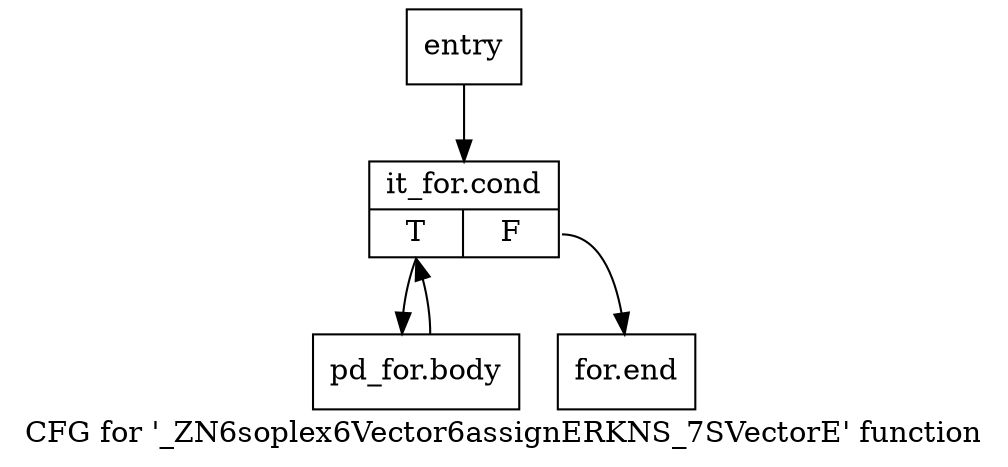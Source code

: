 digraph "CFG for '_ZN6soplex6Vector6assignERKNS_7SVectorE' function" {
	label="CFG for '_ZN6soplex6Vector6assignERKNS_7SVectorE' function";

	Node0x2b7e810 [shape=record,label="{entry}"];
	Node0x2b7e810 -> Node0x2b7e860;
	Node0x2b7e860 [shape=record,label="{it_for.cond|{<s0>T|<s1>F}}"];
	Node0x2b7e860:s0 -> Node0x2b7e8b0;
	Node0x2b7e860:s1 -> Node0x2b7e900;
	Node0x2b7e8b0 [shape=record,label="{pd_for.body}"];
	Node0x2b7e8b0 -> Node0x2b7e860;
	Node0x2b7e900 [shape=record,label="{for.end}"];
}
